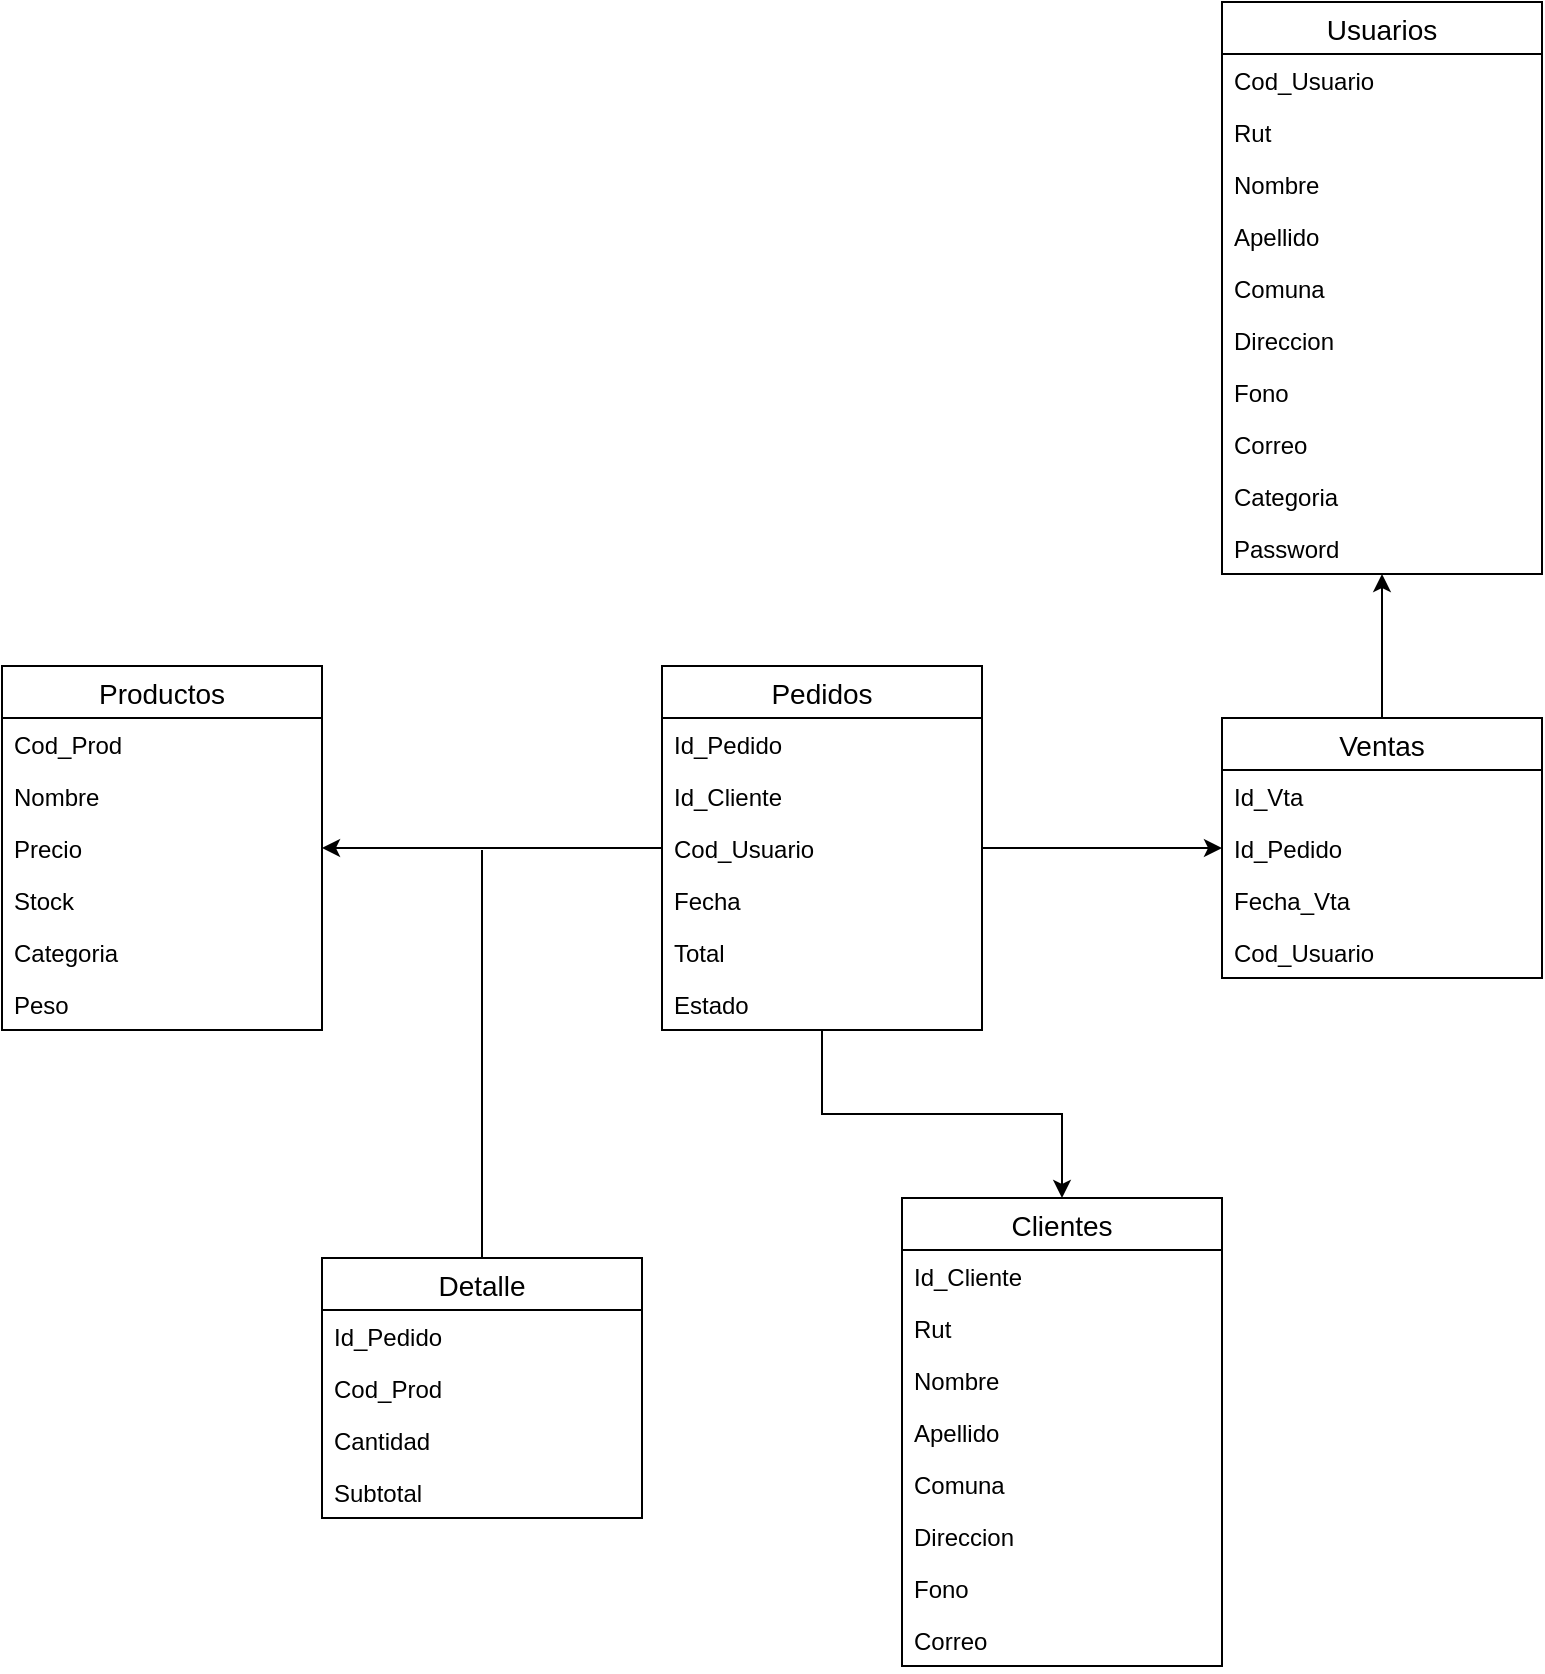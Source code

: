 <mxfile version="13.3.5" type="device"><diagram id="N4e7W4AC8hEUHHMVhL6n" name="Page-1"><mxGraphModel dx="599" dy="330" grid="1" gridSize="10" guides="1" tooltips="1" connect="1" arrows="1" fold="1" page="1" pageScale="1" pageWidth="827" pageHeight="1169" math="0" shadow="0"><root><mxCell id="0"/><mxCell id="1" parent="0"/><mxCell id="EX0b-MhJSky7nEGnbTe3-23" value="" style="edgeStyle=orthogonalEdgeStyle;rounded=0;orthogonalLoop=1;jettySize=auto;html=1;" parent="1" source="EX0b-MhJSky7nEGnbTe3-1" target="EX0b-MhJSky7nEGnbTe3-19" edge="1"><mxGeometry relative="1" as="geometry"/></mxCell><mxCell id="EX0b-MhJSky7nEGnbTe3-31" value="" style="edgeStyle=orthogonalEdgeStyle;rounded=0;orthogonalLoop=1;jettySize=auto;html=1;entryX=0;entryY=0.5;entryDx=0;entryDy=0;" parent="1" source="EX0b-MhJSky7nEGnbTe3-1" target="EX0b-MhJSky7nEGnbTe3-7" edge="1"><mxGeometry relative="1" as="geometry"><mxPoint x="590" y="530" as="targetPoint"/></mxGeometry></mxCell><mxCell id="EX0b-MhJSky7nEGnbTe3-37" value="" style="edgeStyle=orthogonalEdgeStyle;rounded=0;orthogonalLoop=1;jettySize=auto;html=1;" parent="1" source="EX0b-MhJSky7nEGnbTe3-1" target="EX0b-MhJSky7nEGnbTe3-32" edge="1"><mxGeometry relative="1" as="geometry"/></mxCell><mxCell id="EX0b-MhJSky7nEGnbTe3-13" value="" style="edgeStyle=orthogonalEdgeStyle;rounded=0;orthogonalLoop=1;jettySize=auto;html=1;" parent="1" source="EX0b-MhJSky7nEGnbTe3-5" target="EX0b-MhJSky7nEGnbTe3-9" edge="1"><mxGeometry relative="1" as="geometry"/></mxCell><mxCell id="EX0b-MhJSky7nEGnbTe3-38" value="" style="endArrow=none;html=1;rounded=0;exitX=0.5;exitY=0;exitDx=0;exitDy=0;exitPerimeter=0;" parent="1" source="EX0b-MhJSky7nEGnbTe3-39" edge="1"><mxGeometry relative="1" as="geometry"><mxPoint x="260" y="744" as="sourcePoint"/><mxPoint x="260" y="544" as="targetPoint"/></mxGeometry></mxCell><mxCell id="EX0b-MhJSky7nEGnbTe3-9" value="Usuarios" style="swimlane;fontStyle=0;childLayout=stackLayout;horizontal=1;startSize=26;horizontalStack=0;resizeParent=1;resizeParentMax=0;resizeLast=0;collapsible=1;marginBottom=0;align=center;fontSize=14;" parent="1" vertex="1"><mxGeometry x="630" y="120" width="160" height="286" as="geometry"/></mxCell><mxCell id="EX0b-MhJSky7nEGnbTe3-10" value="Cod_Usuario" style="text;strokeColor=none;fillColor=none;spacingLeft=4;spacingRight=4;overflow=hidden;rotatable=0;points=[[0,0.5],[1,0.5]];portConstraint=eastwest;fontSize=12;" parent="EX0b-MhJSky7nEGnbTe3-9" vertex="1"><mxGeometry y="26" width="160" height="26" as="geometry"/></mxCell><mxCell id="EX0b-MhJSky7nEGnbTe3-11" value="Rut" style="text;strokeColor=none;fillColor=none;spacingLeft=4;spacingRight=4;overflow=hidden;rotatable=0;points=[[0,0.5],[1,0.5]];portConstraint=eastwest;fontSize=12;" parent="EX0b-MhJSky7nEGnbTe3-9" vertex="1"><mxGeometry y="52" width="160" height="26" as="geometry"/></mxCell><mxCell id="EX0b-MhJSky7nEGnbTe3-12" value="Nombre" style="text;strokeColor=none;fillColor=none;spacingLeft=4;spacingRight=4;overflow=hidden;rotatable=0;points=[[0,0.5],[1,0.5]];portConstraint=eastwest;fontSize=12;" parent="EX0b-MhJSky7nEGnbTe3-9" vertex="1"><mxGeometry y="78" width="160" height="26" as="geometry"/></mxCell><mxCell id="EqATFjr9ZeI9O_PUniEM-2" value="Apellido" style="text;strokeColor=none;fillColor=none;spacingLeft=4;spacingRight=4;overflow=hidden;rotatable=0;points=[[0,0.5],[1,0.5]];portConstraint=eastwest;fontSize=12;" parent="EX0b-MhJSky7nEGnbTe3-9" vertex="1"><mxGeometry y="104" width="160" height="26" as="geometry"/></mxCell><mxCell id="EqATFjr9ZeI9O_PUniEM-3" value="Comuna" style="text;strokeColor=none;fillColor=none;spacingLeft=4;spacingRight=4;overflow=hidden;rotatable=0;points=[[0,0.5],[1,0.5]];portConstraint=eastwest;fontSize=12;" parent="EX0b-MhJSky7nEGnbTe3-9" vertex="1"><mxGeometry y="130" width="160" height="26" as="geometry"/></mxCell><mxCell id="EqATFjr9ZeI9O_PUniEM-4" value="Direccion" style="text;strokeColor=none;fillColor=none;spacingLeft=4;spacingRight=4;overflow=hidden;rotatable=0;points=[[0,0.5],[1,0.5]];portConstraint=eastwest;fontSize=12;" parent="EX0b-MhJSky7nEGnbTe3-9" vertex="1"><mxGeometry y="156" width="160" height="26" as="geometry"/></mxCell><mxCell id="EqATFjr9ZeI9O_PUniEM-5" value="Fono" style="text;strokeColor=none;fillColor=none;spacingLeft=4;spacingRight=4;overflow=hidden;rotatable=0;points=[[0,0.5],[1,0.5]];portConstraint=eastwest;fontSize=12;" parent="EX0b-MhJSky7nEGnbTe3-9" vertex="1"><mxGeometry y="182" width="160" height="26" as="geometry"/></mxCell><mxCell id="EqATFjr9ZeI9O_PUniEM-6" value="Correo" style="text;strokeColor=none;fillColor=none;spacingLeft=4;spacingRight=4;overflow=hidden;rotatable=0;points=[[0,0.5],[1,0.5]];portConstraint=eastwest;fontSize=12;" parent="EX0b-MhJSky7nEGnbTe3-9" vertex="1"><mxGeometry y="208" width="160" height="26" as="geometry"/></mxCell><mxCell id="EqATFjr9ZeI9O_PUniEM-7" value="Categoria" style="text;strokeColor=none;fillColor=none;spacingLeft=4;spacingRight=4;overflow=hidden;rotatable=0;points=[[0,0.5],[1,0.5]];portConstraint=eastwest;fontSize=12;" parent="EX0b-MhJSky7nEGnbTe3-9" vertex="1"><mxGeometry y="234" width="160" height="26" as="geometry"/></mxCell><mxCell id="f7gRlTiZTNlob32obMlp-2" value="Password" style="text;strokeColor=none;fillColor=none;spacingLeft=4;spacingRight=4;overflow=hidden;rotatable=0;points=[[0,0.5],[1,0.5]];portConstraint=eastwest;fontSize=12;" vertex="1" parent="EX0b-MhJSky7nEGnbTe3-9"><mxGeometry y="260" width="160" height="26" as="geometry"/></mxCell><mxCell id="EX0b-MhJSky7nEGnbTe3-1" value="Pedidos" style="swimlane;fontStyle=0;childLayout=stackLayout;horizontal=1;startSize=26;horizontalStack=0;resizeParent=1;resizeParentMax=0;resizeLast=0;collapsible=1;marginBottom=0;align=center;fontSize=14;" parent="1" vertex="1"><mxGeometry x="350" y="452" width="160" height="182" as="geometry"/></mxCell><mxCell id="EX0b-MhJSky7nEGnbTe3-2" value="Id_Pedido" style="text;strokeColor=none;fillColor=none;spacingLeft=4;spacingRight=4;overflow=hidden;rotatable=0;points=[[0,0.5],[1,0.5]];portConstraint=eastwest;fontSize=12;" parent="EX0b-MhJSky7nEGnbTe3-1" vertex="1"><mxGeometry y="26" width="160" height="26" as="geometry"/></mxCell><mxCell id="EX0b-MhJSky7nEGnbTe3-3" value="Id_Cliente" style="text;strokeColor=none;fillColor=none;spacingLeft=4;spacingRight=4;overflow=hidden;rotatable=0;points=[[0,0.5],[1,0.5]];portConstraint=eastwest;fontSize=12;" parent="EX0b-MhJSky7nEGnbTe3-1" vertex="1"><mxGeometry y="52" width="160" height="26" as="geometry"/></mxCell><mxCell id="EX0b-MhJSky7nEGnbTe3-25" value="Cod_Usuario" style="text;strokeColor=none;fillColor=none;spacingLeft=4;spacingRight=4;overflow=hidden;rotatable=0;points=[[0,0.5],[1,0.5]];portConstraint=eastwest;fontSize=12;" parent="EX0b-MhJSky7nEGnbTe3-1" vertex="1"><mxGeometry y="78" width="160" height="26" as="geometry"/></mxCell><mxCell id="EX0b-MhJSky7nEGnbTe3-4" value="Fecha" style="text;strokeColor=none;fillColor=none;spacingLeft=4;spacingRight=4;overflow=hidden;rotatable=0;points=[[0,0.5],[1,0.5]];portConstraint=eastwest;fontSize=12;" parent="EX0b-MhJSky7nEGnbTe3-1" vertex="1"><mxGeometry y="104" width="160" height="26" as="geometry"/></mxCell><mxCell id="EqATFjr9ZeI9O_PUniEM-9" value="Total" style="text;strokeColor=none;fillColor=none;spacingLeft=4;spacingRight=4;overflow=hidden;rotatable=0;points=[[0,0.5],[1,0.5]];portConstraint=eastwest;fontSize=12;" parent="EX0b-MhJSky7nEGnbTe3-1" vertex="1"><mxGeometry y="130" width="160" height="26" as="geometry"/></mxCell><mxCell id="EqATFjr9ZeI9O_PUniEM-10" value="Estado" style="text;strokeColor=none;fillColor=none;spacingLeft=4;spacingRight=4;overflow=hidden;rotatable=0;points=[[0,0.5],[1,0.5]];portConstraint=eastwest;fontSize=12;" parent="EX0b-MhJSky7nEGnbTe3-1" vertex="1"><mxGeometry y="156" width="160" height="26" as="geometry"/></mxCell><mxCell id="EX0b-MhJSky7nEGnbTe3-5" value="Ventas" style="swimlane;fontStyle=0;childLayout=stackLayout;horizontal=1;startSize=26;horizontalStack=0;resizeParent=1;resizeParentMax=0;resizeLast=0;collapsible=1;marginBottom=0;align=center;fontSize=14;" parent="1" vertex="1"><mxGeometry x="630" y="478" width="160" height="130" as="geometry"/></mxCell><mxCell id="EX0b-MhJSky7nEGnbTe3-6" value="Id_Vta" style="text;strokeColor=none;fillColor=none;spacingLeft=4;spacingRight=4;overflow=hidden;rotatable=0;points=[[0,0.5],[1,0.5]];portConstraint=eastwest;fontSize=12;" parent="EX0b-MhJSky7nEGnbTe3-5" vertex="1"><mxGeometry y="26" width="160" height="26" as="geometry"/></mxCell><mxCell id="EX0b-MhJSky7nEGnbTe3-7" value="Id_Pedido" style="text;strokeColor=none;fillColor=none;spacingLeft=4;spacingRight=4;overflow=hidden;rotatable=0;points=[[0,0.5],[1,0.5]];portConstraint=eastwest;fontSize=12;" parent="EX0b-MhJSky7nEGnbTe3-5" vertex="1"><mxGeometry y="52" width="160" height="26" as="geometry"/></mxCell><mxCell id="EX0b-MhJSky7nEGnbTe3-8" value="Fecha_Vta" style="text;strokeColor=none;fillColor=none;spacingLeft=4;spacingRight=4;overflow=hidden;rotatable=0;points=[[0,0.5],[1,0.5]];portConstraint=eastwest;fontSize=12;" parent="EX0b-MhJSky7nEGnbTe3-5" vertex="1"><mxGeometry y="78" width="160" height="26" as="geometry"/></mxCell><mxCell id="EqATFjr9ZeI9O_PUniEM-8" value="Cod_Usuario" style="text;strokeColor=none;fillColor=none;spacingLeft=4;spacingRight=4;overflow=hidden;rotatable=0;points=[[0,0.5],[1,0.5]];portConstraint=eastwest;fontSize=12;" parent="EX0b-MhJSky7nEGnbTe3-5" vertex="1"><mxGeometry y="104" width="160" height="26" as="geometry"/></mxCell><mxCell id="EX0b-MhJSky7nEGnbTe3-39" value="Detalle" style="swimlane;fontStyle=0;childLayout=stackLayout;horizontal=1;startSize=26;horizontalStack=0;resizeParent=1;resizeParentMax=0;resizeLast=0;collapsible=1;marginBottom=0;align=center;fontSize=14;" parent="1" vertex="1"><mxGeometry x="180" y="748" width="160" height="130" as="geometry"/></mxCell><mxCell id="EX0b-MhJSky7nEGnbTe3-40" value="Id_Pedido" style="text;strokeColor=none;fillColor=none;spacingLeft=4;spacingRight=4;overflow=hidden;rotatable=0;points=[[0,0.5],[1,0.5]];portConstraint=eastwest;fontSize=12;" parent="EX0b-MhJSky7nEGnbTe3-39" vertex="1"><mxGeometry y="26" width="160" height="26" as="geometry"/></mxCell><mxCell id="EX0b-MhJSky7nEGnbTe3-41" value="Cod_Prod" style="text;strokeColor=none;fillColor=none;spacingLeft=4;spacingRight=4;overflow=hidden;rotatable=0;points=[[0,0.5],[1,0.5]];portConstraint=eastwest;fontSize=12;" parent="EX0b-MhJSky7nEGnbTe3-39" vertex="1"><mxGeometry y="52" width="160" height="26" as="geometry"/></mxCell><mxCell id="EX0b-MhJSky7nEGnbTe3-42" value="Cantidad" style="text;strokeColor=none;fillColor=none;spacingLeft=4;spacingRight=4;overflow=hidden;rotatable=0;points=[[0,0.5],[1,0.5]];portConstraint=eastwest;fontSize=12;" parent="EX0b-MhJSky7nEGnbTe3-39" vertex="1"><mxGeometry y="78" width="160" height="26" as="geometry"/></mxCell><mxCell id="EX0b-MhJSky7nEGnbTe3-43" value="Subtotal" style="text;strokeColor=none;fillColor=none;spacingLeft=4;spacingRight=4;overflow=hidden;rotatable=0;points=[[0,0.5],[1,0.5]];portConstraint=eastwest;fontSize=12;" parent="EX0b-MhJSky7nEGnbTe3-39" vertex="1"><mxGeometry y="104" width="160" height="26" as="geometry"/></mxCell><mxCell id="EX0b-MhJSky7nEGnbTe3-19" value="Clientes" style="swimlane;fontStyle=0;childLayout=stackLayout;horizontal=1;startSize=26;horizontalStack=0;resizeParent=1;resizeParentMax=0;resizeLast=0;collapsible=1;marginBottom=0;align=center;fontSize=14;" parent="1" vertex="1"><mxGeometry x="470" y="718" width="160" height="234" as="geometry"/></mxCell><mxCell id="EX0b-MhJSky7nEGnbTe3-20" value="Id_Cliente" style="text;strokeColor=none;fillColor=none;spacingLeft=4;spacingRight=4;overflow=hidden;rotatable=0;points=[[0,0.5],[1,0.5]];portConstraint=eastwest;fontSize=12;" parent="EX0b-MhJSky7nEGnbTe3-19" vertex="1"><mxGeometry y="26" width="160" height="26" as="geometry"/></mxCell><mxCell id="EX0b-MhJSky7nEGnbTe3-21" value="Rut" style="text;strokeColor=none;fillColor=none;spacingLeft=4;spacingRight=4;overflow=hidden;rotatable=0;points=[[0,0.5],[1,0.5]];portConstraint=eastwest;fontSize=12;" parent="EX0b-MhJSky7nEGnbTe3-19" vertex="1"><mxGeometry y="52" width="160" height="26" as="geometry"/></mxCell><mxCell id="EX0b-MhJSky7nEGnbTe3-22" value="Nombre" style="text;strokeColor=none;fillColor=none;spacingLeft=4;spacingRight=4;overflow=hidden;rotatable=0;points=[[0,0.5],[1,0.5]];portConstraint=eastwest;fontSize=12;" parent="EX0b-MhJSky7nEGnbTe3-19" vertex="1"><mxGeometry y="78" width="160" height="26" as="geometry"/></mxCell><mxCell id="EqATFjr9ZeI9O_PUniEM-11" value="Apellido" style="text;strokeColor=none;fillColor=none;spacingLeft=4;spacingRight=4;overflow=hidden;rotatable=0;points=[[0,0.5],[1,0.5]];portConstraint=eastwest;fontSize=12;" parent="EX0b-MhJSky7nEGnbTe3-19" vertex="1"><mxGeometry y="104" width="160" height="26" as="geometry"/></mxCell><mxCell id="EqATFjr9ZeI9O_PUniEM-12" value="Comuna" style="text;strokeColor=none;fillColor=none;spacingLeft=4;spacingRight=4;overflow=hidden;rotatable=0;points=[[0,0.5],[1,0.5]];portConstraint=eastwest;fontSize=12;" parent="EX0b-MhJSky7nEGnbTe3-19" vertex="1"><mxGeometry y="130" width="160" height="26" as="geometry"/></mxCell><mxCell id="EqATFjr9ZeI9O_PUniEM-13" value="Direccion" style="text;strokeColor=none;fillColor=none;spacingLeft=4;spacingRight=4;overflow=hidden;rotatable=0;points=[[0,0.5],[1,0.5]];portConstraint=eastwest;fontSize=12;" parent="EX0b-MhJSky7nEGnbTe3-19" vertex="1"><mxGeometry y="156" width="160" height="26" as="geometry"/></mxCell><mxCell id="EqATFjr9ZeI9O_PUniEM-14" value="Fono" style="text;strokeColor=none;fillColor=none;spacingLeft=4;spacingRight=4;overflow=hidden;rotatable=0;points=[[0,0.5],[1,0.5]];portConstraint=eastwest;fontSize=12;" parent="EX0b-MhJSky7nEGnbTe3-19" vertex="1"><mxGeometry y="182" width="160" height="26" as="geometry"/></mxCell><mxCell id="EqATFjr9ZeI9O_PUniEM-15" value="Correo" style="text;strokeColor=none;fillColor=none;spacingLeft=4;spacingRight=4;overflow=hidden;rotatable=0;points=[[0,0.5],[1,0.5]];portConstraint=eastwest;fontSize=12;" parent="EX0b-MhJSky7nEGnbTe3-19" vertex="1"><mxGeometry y="208" width="160" height="26" as="geometry"/></mxCell><mxCell id="EX0b-MhJSky7nEGnbTe3-32" value="Productos" style="swimlane;fontStyle=0;childLayout=stackLayout;horizontal=1;startSize=26;horizontalStack=0;resizeParent=1;resizeParentMax=0;resizeLast=0;collapsible=1;marginBottom=0;align=center;fontSize=14;" parent="1" vertex="1"><mxGeometry x="20" y="452" width="160" height="182" as="geometry"/></mxCell><mxCell id="EX0b-MhJSky7nEGnbTe3-33" value="Cod_Prod" style="text;strokeColor=none;fillColor=none;spacingLeft=4;spacingRight=4;overflow=hidden;rotatable=0;points=[[0,0.5],[1,0.5]];portConstraint=eastwest;fontSize=12;" parent="EX0b-MhJSky7nEGnbTe3-32" vertex="1"><mxGeometry y="26" width="160" height="26" as="geometry"/></mxCell><mxCell id="EX0b-MhJSky7nEGnbTe3-34" value="Nombre" style="text;strokeColor=none;fillColor=none;spacingLeft=4;spacingRight=4;overflow=hidden;rotatable=0;points=[[0,0.5],[1,0.5]];portConstraint=eastwest;fontSize=12;" parent="EX0b-MhJSky7nEGnbTe3-32" vertex="1"><mxGeometry y="52" width="160" height="26" as="geometry"/></mxCell><mxCell id="EX0b-MhJSky7nEGnbTe3-35" value="Precio" style="text;strokeColor=none;fillColor=none;spacingLeft=4;spacingRight=4;overflow=hidden;rotatable=0;points=[[0,0.5],[1,0.5]];portConstraint=eastwest;fontSize=12;" parent="EX0b-MhJSky7nEGnbTe3-32" vertex="1"><mxGeometry y="78" width="160" height="26" as="geometry"/></mxCell><mxCell id="EX0b-MhJSky7nEGnbTe3-36" value="Stock" style="text;strokeColor=none;fillColor=none;spacingLeft=4;spacingRight=4;overflow=hidden;rotatable=0;points=[[0,0.5],[1,0.5]];portConstraint=eastwest;fontSize=12;" parent="EX0b-MhJSky7nEGnbTe3-32" vertex="1"><mxGeometry y="104" width="160" height="26" as="geometry"/></mxCell><mxCell id="EqATFjr9ZeI9O_PUniEM-16" value="Categoria" style="text;strokeColor=none;fillColor=none;spacingLeft=4;spacingRight=4;overflow=hidden;rotatable=0;points=[[0,0.5],[1,0.5]];portConstraint=eastwest;fontSize=12;" parent="EX0b-MhJSky7nEGnbTe3-32" vertex="1"><mxGeometry y="130" width="160" height="26" as="geometry"/></mxCell><mxCell id="EqATFjr9ZeI9O_PUniEM-17" value="Peso" style="text;strokeColor=none;fillColor=none;spacingLeft=4;spacingRight=4;overflow=hidden;rotatable=0;points=[[0,0.5],[1,0.5]];portConstraint=eastwest;fontSize=12;" parent="EX0b-MhJSky7nEGnbTe3-32" vertex="1"><mxGeometry y="156" width="160" height="26" as="geometry"/></mxCell></root></mxGraphModel></diagram></mxfile>